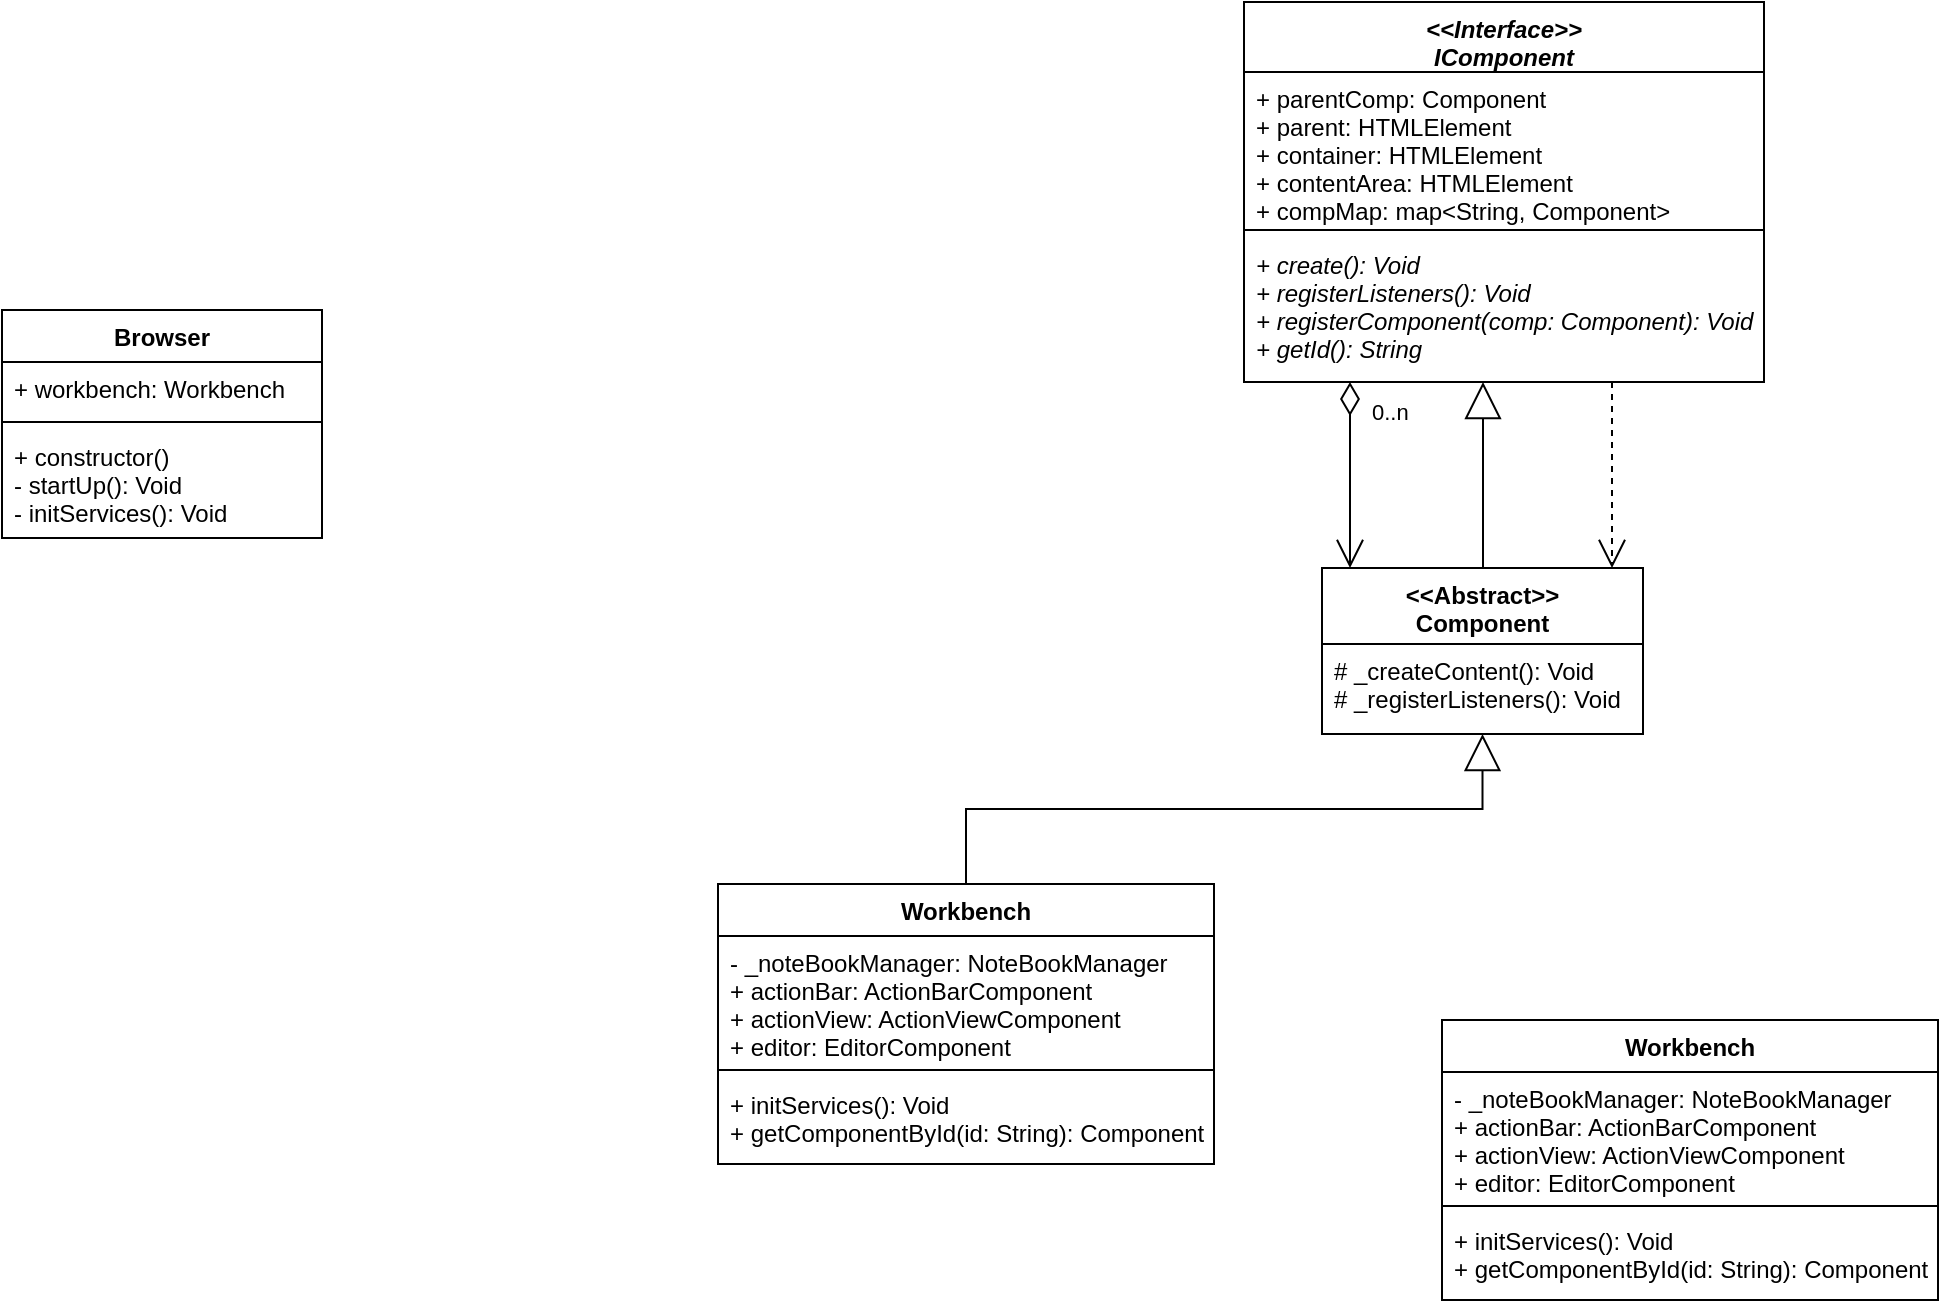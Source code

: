 <mxfile version="15.8.4" type="device"><diagram id="C5RBs43oDa-KdzZeNtuy" name="Page-1"><mxGraphModel dx="1002" dy="777" grid="0" gridSize="10" guides="1" tooltips="1" connect="1" arrows="1" fold="1" page="1" pageScale="1" pageWidth="827" pageHeight="1169" math="0" shadow="0"><root><mxCell id="WIyWlLk6GJQsqaUBKTNV-0"/><mxCell id="WIyWlLk6GJQsqaUBKTNV-1" parent="WIyWlLk6GJQsqaUBKTNV-0"/><mxCell id="13AIO13tdd_5fATegcEj-4" value="Browser" style="swimlane;fontStyle=1;align=center;verticalAlign=top;childLayout=stackLayout;horizontal=1;startSize=26;horizontalStack=0;resizeParent=1;resizeParentMax=0;resizeLast=0;collapsible=1;marginBottom=0;" vertex="1" parent="WIyWlLk6GJQsqaUBKTNV-1"><mxGeometry x="266" y="595" width="160" height="114" as="geometry"/></mxCell><mxCell id="13AIO13tdd_5fATegcEj-5" value="+ workbench: Workbench" style="text;strokeColor=none;fillColor=none;align=left;verticalAlign=top;spacingLeft=4;spacingRight=4;overflow=hidden;rotatable=0;points=[[0,0.5],[1,0.5]];portConstraint=eastwest;" vertex="1" parent="13AIO13tdd_5fATegcEj-4"><mxGeometry y="26" width="160" height="26" as="geometry"/></mxCell><mxCell id="13AIO13tdd_5fATegcEj-6" value="" style="line;strokeWidth=1;fillColor=none;align=left;verticalAlign=middle;spacingTop=-1;spacingLeft=3;spacingRight=3;rotatable=0;labelPosition=right;points=[];portConstraint=eastwest;" vertex="1" parent="13AIO13tdd_5fATegcEj-4"><mxGeometry y="52" width="160" height="8" as="geometry"/></mxCell><mxCell id="13AIO13tdd_5fATegcEj-7" value="+ constructor()&#10;- startUp(): Void&#10;- initServices(): Void" style="text;strokeColor=none;fillColor=none;align=left;verticalAlign=top;spacingLeft=4;spacingRight=4;overflow=hidden;rotatable=0;points=[[0,0.5],[1,0.5]];portConstraint=eastwest;" vertex="1" parent="13AIO13tdd_5fATegcEj-4"><mxGeometry y="60" width="160" height="54" as="geometry"/></mxCell><mxCell id="13AIO13tdd_5fATegcEj-8" value="Workbench" style="swimlane;fontStyle=1;align=center;verticalAlign=top;childLayout=stackLayout;horizontal=1;startSize=26;horizontalStack=0;resizeParent=1;resizeParentMax=0;resizeLast=0;collapsible=1;marginBottom=0;" vertex="1" parent="WIyWlLk6GJQsqaUBKTNV-1"><mxGeometry x="624" y="882" width="248" height="140" as="geometry"/></mxCell><mxCell id="13AIO13tdd_5fATegcEj-9" value="- _noteBookManager: NoteBookManager&#10;+ actionBar: ActionBarComponent&#10;+ actionView: ActionViewComponent&#10;+ editor: EditorComponent" style="text;strokeColor=none;fillColor=none;align=left;verticalAlign=top;spacingLeft=4;spacingRight=4;overflow=hidden;rotatable=0;points=[[0,0.5],[1,0.5]];portConstraint=eastwest;" vertex="1" parent="13AIO13tdd_5fATegcEj-8"><mxGeometry y="26" width="248" height="63" as="geometry"/></mxCell><mxCell id="13AIO13tdd_5fATegcEj-10" value="" style="line;strokeWidth=1;fillColor=none;align=left;verticalAlign=middle;spacingTop=-1;spacingLeft=3;spacingRight=3;rotatable=0;labelPosition=right;points=[];portConstraint=eastwest;" vertex="1" parent="13AIO13tdd_5fATegcEj-8"><mxGeometry y="89" width="248" height="8" as="geometry"/></mxCell><mxCell id="13AIO13tdd_5fATegcEj-11" value="+ initServices(): Void&#10;+ getComponentById(id: String): Component" style="text;strokeColor=none;fillColor=none;align=left;verticalAlign=top;spacingLeft=4;spacingRight=4;overflow=hidden;rotatable=0;points=[[0,0.5],[1,0.5]];portConstraint=eastwest;" vertex="1" parent="13AIO13tdd_5fATegcEj-8"><mxGeometry y="97" width="248" height="43" as="geometry"/></mxCell><mxCell id="13AIO13tdd_5fATegcEj-12" value="&lt;&lt;Abstract&gt;&gt;&#10;Component" style="swimlane;fontStyle=1;align=center;verticalAlign=top;childLayout=stackLayout;horizontal=1;startSize=38;horizontalStack=0;resizeParent=1;resizeParentMax=0;resizeLast=0;collapsible=1;marginBottom=0;" vertex="1" parent="WIyWlLk6GJQsqaUBKTNV-1"><mxGeometry x="926" y="724" width="160.5" height="83" as="geometry"/></mxCell><mxCell id="13AIO13tdd_5fATegcEj-15" value="# _createContent(): Void&#10;# _registerListeners(): Void" style="text;strokeColor=none;fillColor=none;align=left;verticalAlign=top;spacingLeft=4;spacingRight=4;overflow=hidden;rotatable=0;points=[[0,0.5],[1,0.5]];portConstraint=eastwest;" vertex="1" parent="13AIO13tdd_5fATegcEj-12"><mxGeometry y="38" width="160.5" height="45" as="geometry"/></mxCell><mxCell id="13AIO13tdd_5fATegcEj-20" value="&lt;&lt;Interface&gt;&gt;&#10;IComponent" style="swimlane;fontStyle=3;align=center;verticalAlign=top;childLayout=stackLayout;horizontal=1;startSize=35;horizontalStack=0;resizeParent=1;resizeParentMax=0;resizeLast=0;collapsible=1;marginBottom=0;" vertex="1" parent="WIyWlLk6GJQsqaUBKTNV-1"><mxGeometry x="887" y="441" width="260" height="190" as="geometry"/></mxCell><mxCell id="13AIO13tdd_5fATegcEj-21" value="+ parentComp: Component&#10;+ parent: HTMLElement&#10;+ container: HTMLElement&#10;+ contentArea: HTMLElement&#10;+ compMap: map&lt;String, Component&gt;" style="text;strokeColor=none;fillColor=none;align=left;verticalAlign=top;spacingLeft=4;spacingRight=4;overflow=hidden;rotatable=0;points=[[0,0.5],[1,0.5]];portConstraint=eastwest;" vertex="1" parent="13AIO13tdd_5fATegcEj-20"><mxGeometry y="35" width="260" height="75" as="geometry"/></mxCell><mxCell id="13AIO13tdd_5fATegcEj-22" value="" style="line;strokeWidth=1;fillColor=none;align=left;verticalAlign=middle;spacingTop=-1;spacingLeft=3;spacingRight=3;rotatable=0;labelPosition=right;points=[];portConstraint=eastwest;" vertex="1" parent="13AIO13tdd_5fATegcEj-20"><mxGeometry y="110" width="260" height="8" as="geometry"/></mxCell><mxCell id="13AIO13tdd_5fATegcEj-23" value="+ create(): Void&#10;+ registerListeners(): Void&#10;+ registerComponent(comp: Component): Void&#10;+ getId(): String" style="text;strokeColor=none;fillColor=none;align=left;verticalAlign=top;spacingLeft=4;spacingRight=4;overflow=hidden;rotatable=0;points=[[0,0.5],[1,0.5]];portConstraint=eastwest;fontStyle=2" vertex="1" parent="13AIO13tdd_5fATegcEj-20"><mxGeometry y="118" width="260" height="72" as="geometry"/></mxCell><mxCell id="13AIO13tdd_5fATegcEj-24" value="" style="endArrow=block;endSize=16;endFill=0;html=1;rounded=0;edgeStyle=elbowEdgeStyle;" edge="1" parent="WIyWlLk6GJQsqaUBKTNV-1" source="13AIO13tdd_5fATegcEj-12" target="13AIO13tdd_5fATegcEj-20"><mxGeometry width="160" relative="1" as="geometry"><mxPoint x="883" y="658" as="sourcePoint"/><mxPoint x="1043" y="658" as="targetPoint"/></mxGeometry></mxCell><mxCell id="13AIO13tdd_5fATegcEj-25" value="" style="endArrow=open;html=1;endSize=12;startArrow=diamondThin;startSize=14;startFill=0;edgeStyle=orthogonalEdgeStyle;rounded=0;" edge="1" parent="WIyWlLk6GJQsqaUBKTNV-1" source="13AIO13tdd_5fATegcEj-20" target="13AIO13tdd_5fATegcEj-12"><mxGeometry relative="1" as="geometry"><mxPoint x="898" y="648" as="sourcePoint"/><mxPoint x="1058" y="648" as="targetPoint"/><Array as="points"><mxPoint x="940" y="672"/><mxPoint x="940" y="672"/></Array></mxGeometry></mxCell><mxCell id="13AIO13tdd_5fATegcEj-26" value="0..n" style="edgeLabel;resizable=0;html=1;align=left;verticalAlign=top;" connectable="0" vertex="1" parent="13AIO13tdd_5fATegcEj-25"><mxGeometry x="-1" relative="1" as="geometry"><mxPoint x="9" y="2" as="offset"/></mxGeometry></mxCell><mxCell id="13AIO13tdd_5fATegcEj-28" value="" style="endArrow=open;endSize=12;dashed=1;html=1;rounded=0;edgeStyle=elbowEdgeStyle;" edge="1" parent="WIyWlLk6GJQsqaUBKTNV-1" source="13AIO13tdd_5fATegcEj-20" target="13AIO13tdd_5fATegcEj-12"><mxGeometry width="160" relative="1" as="geometry"><mxPoint x="869" y="641" as="sourcePoint"/><mxPoint x="1029" y="641" as="targetPoint"/><Array as="points"><mxPoint x="1071" y="664"/><mxPoint x="1055" y="664"/></Array></mxGeometry></mxCell><mxCell id="13AIO13tdd_5fATegcEj-29" style="edgeStyle=elbowEdgeStyle;rounded=0;orthogonalLoop=1;jettySize=auto;html=1;exitX=0.75;exitY=0;exitDx=0;exitDy=0;" edge="1" parent="WIyWlLk6GJQsqaUBKTNV-1" source="13AIO13tdd_5fATegcEj-12" target="13AIO13tdd_5fATegcEj-12"><mxGeometry relative="1" as="geometry"/></mxCell><mxCell id="13AIO13tdd_5fATegcEj-30" value="" style="endArrow=block;endSize=16;endFill=0;html=1;rounded=0;edgeStyle=elbowEdgeStyle;elbow=vertical;" edge="1" parent="WIyWlLk6GJQsqaUBKTNV-1" source="13AIO13tdd_5fATegcEj-8" target="13AIO13tdd_5fATegcEj-12"><mxGeometry width="160" relative="1" as="geometry"><mxPoint x="783.001" y="870" as="sourcePoint"/><mxPoint x="783.001" y="777" as="targetPoint"/></mxGeometry></mxCell><mxCell id="13AIO13tdd_5fATegcEj-31" value="Workbench" style="swimlane;fontStyle=1;align=center;verticalAlign=top;childLayout=stackLayout;horizontal=1;startSize=26;horizontalStack=0;resizeParent=1;resizeParentMax=0;resizeLast=0;collapsible=1;marginBottom=0;" vertex="1" parent="WIyWlLk6GJQsqaUBKTNV-1"><mxGeometry x="986" y="950" width="248" height="140" as="geometry"/></mxCell><mxCell id="13AIO13tdd_5fATegcEj-32" value="- _noteBookManager: NoteBookManager&#10;+ actionBar: ActionBarComponent&#10;+ actionView: ActionViewComponent&#10;+ editor: EditorComponent" style="text;strokeColor=none;fillColor=none;align=left;verticalAlign=top;spacingLeft=4;spacingRight=4;overflow=hidden;rotatable=0;points=[[0,0.5],[1,0.5]];portConstraint=eastwest;" vertex="1" parent="13AIO13tdd_5fATegcEj-31"><mxGeometry y="26" width="248" height="63" as="geometry"/></mxCell><mxCell id="13AIO13tdd_5fATegcEj-33" value="" style="line;strokeWidth=1;fillColor=none;align=left;verticalAlign=middle;spacingTop=-1;spacingLeft=3;spacingRight=3;rotatable=0;labelPosition=right;points=[];portConstraint=eastwest;" vertex="1" parent="13AIO13tdd_5fATegcEj-31"><mxGeometry y="89" width="248" height="8" as="geometry"/></mxCell><mxCell id="13AIO13tdd_5fATegcEj-34" value="+ initServices(): Void&#10;+ getComponentById(id: String): Component" style="text;strokeColor=none;fillColor=none;align=left;verticalAlign=top;spacingLeft=4;spacingRight=4;overflow=hidden;rotatable=0;points=[[0,0.5],[1,0.5]];portConstraint=eastwest;" vertex="1" parent="13AIO13tdd_5fATegcEj-31"><mxGeometry y="97" width="248" height="43" as="geometry"/></mxCell></root></mxGraphModel></diagram></mxfile>